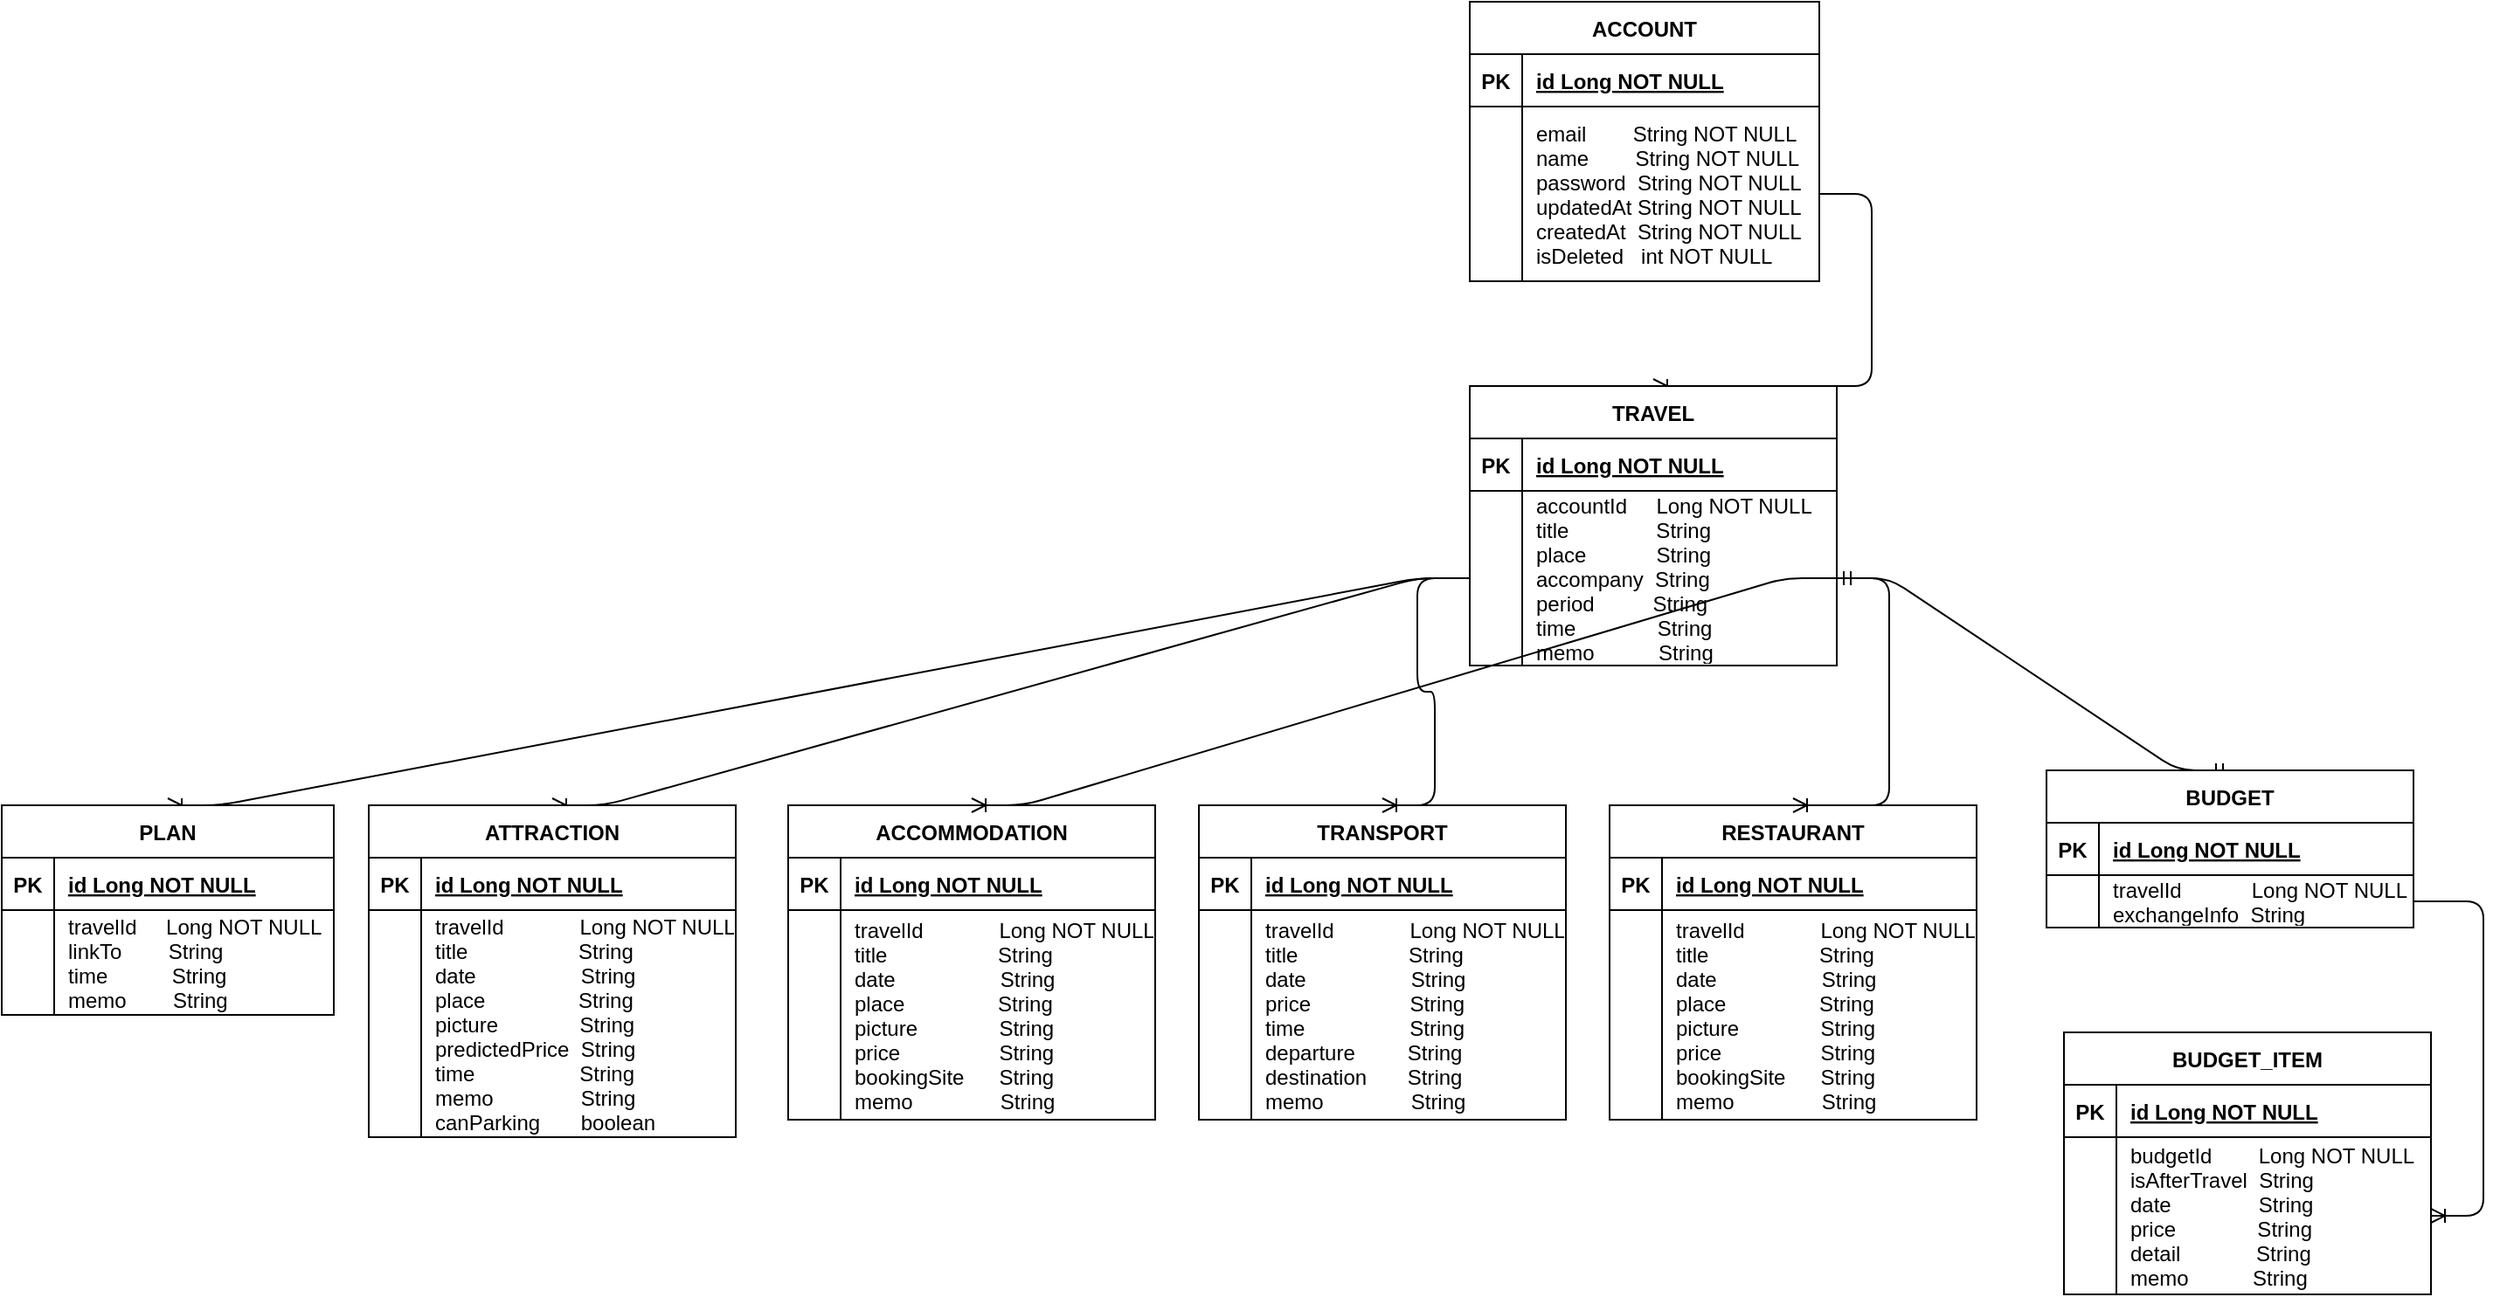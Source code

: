 <mxfile version="13.4.9" type="device"><diagram id="R2lEEEUBdFMjLlhIrx00" name="Page-1"><mxGraphModel dx="2276" dy="794" grid="1" gridSize="10" guides="1" tooltips="1" connect="1" arrows="1" fold="1" page="1" pageScale="1" pageWidth="850" pageHeight="1100" math="0" shadow="0" extFonts="Permanent Marker^https://fonts.googleapis.com/css?family=Permanent+Marker"><root><mxCell id="0"/><mxCell id="1" parent="0"/><mxCell id="_77yGDdiXlMoocpbxx36-9" value="" style="edgeStyle=entityRelationEdgeStyle;fontSize=12;html=1;endArrow=ERoneToMany;entryX=0.5;entryY=0;entryDx=0;entryDy=0;" parent="1" source="C-vyLk0tnHw3VtMMgP7b-17" target="_77yGDdiXlMoocpbxx36-2" edge="1"><mxGeometry width="100" height="100" relative="1" as="geometry"><mxPoint x="290" y="260" as="sourcePoint"/><mxPoint x="230" y="250" as="targetPoint"/></mxGeometry></mxCell><mxCell id="_77yGDdiXlMoocpbxx36-24" value="" style="edgeStyle=entityRelationEdgeStyle;fontSize=12;html=1;endArrow=ERmandOne;startArrow=ERmandOne;exitX=0.5;exitY=0;exitDx=0;exitDy=0;" parent="1" source="_77yGDdiXlMoocpbxx36-17" target="_77yGDdiXlMoocpbxx36-6" edge="1"><mxGeometry width="100" height="100" relative="1" as="geometry"><mxPoint x="590" y="680" as="sourcePoint"/><mxPoint x="690" y="580" as="targetPoint"/></mxGeometry></mxCell><mxCell id="_77yGDdiXlMoocpbxx36-25" value="" style="edgeStyle=entityRelationEdgeStyle;fontSize=12;html=1;endArrow=ERoneToMany;" parent="1" source="_77yGDdiXlMoocpbxx36-21" target="_77yGDdiXlMoocpbxx36-14" edge="1"><mxGeometry width="100" height="100" relative="1" as="geometry"><mxPoint x="670" y="640" as="sourcePoint"/><mxPoint x="160" y="630" as="targetPoint"/></mxGeometry></mxCell><mxCell id="_77yGDdiXlMoocpbxx36-17" value="BUDGET" style="shape=table;startSize=30;container=1;collapsible=1;childLayout=tableLayout;fixedRows=1;rowLines=0;fontStyle=1;align=center;resizeLast=1;" parent="1" vertex="1"><mxGeometry x="630" y="520" width="210" height="90" as="geometry"/></mxCell><mxCell id="_77yGDdiXlMoocpbxx36-18" value="" style="shape=partialRectangle;collapsible=0;dropTarget=0;pointerEvents=0;fillColor=none;points=[[0,0.5],[1,0.5]];portConstraint=eastwest;top=0;left=0;right=0;bottom=1;" parent="_77yGDdiXlMoocpbxx36-17" vertex="1"><mxGeometry y="30" width="210" height="30" as="geometry"/></mxCell><mxCell id="_77yGDdiXlMoocpbxx36-19" value="PK" style="shape=partialRectangle;overflow=hidden;connectable=0;fillColor=none;top=0;left=0;bottom=0;right=0;fontStyle=1;" parent="_77yGDdiXlMoocpbxx36-18" vertex="1"><mxGeometry width="30" height="30" as="geometry"/></mxCell><mxCell id="_77yGDdiXlMoocpbxx36-20" value="id Long NOT NULL " style="shape=partialRectangle;overflow=hidden;connectable=0;fillColor=none;top=0;left=0;bottom=0;right=0;align=left;spacingLeft=6;fontStyle=5;" parent="_77yGDdiXlMoocpbxx36-18" vertex="1"><mxGeometry x="30" width="180" height="30" as="geometry"/></mxCell><mxCell id="_77yGDdiXlMoocpbxx36-21" value="" style="shape=partialRectangle;collapsible=0;dropTarget=0;pointerEvents=0;fillColor=none;points=[[0,0.5],[1,0.5]];portConstraint=eastwest;top=0;left=0;right=0;bottom=0;" parent="_77yGDdiXlMoocpbxx36-17" vertex="1"><mxGeometry y="60" width="210" height="30" as="geometry"/></mxCell><mxCell id="_77yGDdiXlMoocpbxx36-22" value="" style="shape=partialRectangle;overflow=hidden;connectable=0;fillColor=none;top=0;left=0;bottom=0;right=0;" parent="_77yGDdiXlMoocpbxx36-21" vertex="1"><mxGeometry width="30" height="30" as="geometry"/></mxCell><mxCell id="_77yGDdiXlMoocpbxx36-23" value="travelId            Long NOT NULL&#10;exchangeInfo  String&#10;" style="shape=partialRectangle;overflow=hidden;connectable=0;fillColor=none;top=0;left=0;bottom=0;right=0;align=left;spacingLeft=6;" parent="_77yGDdiXlMoocpbxx36-21" vertex="1"><mxGeometry x="30" width="180" height="30" as="geometry"/></mxCell><mxCell id="_77yGDdiXlMoocpbxx36-10" value="BUDGET_ITEM" style="shape=table;startSize=30;container=1;collapsible=1;childLayout=tableLayout;fixedRows=1;rowLines=0;fontStyle=1;align=center;resizeLast=1;" parent="1" vertex="1"><mxGeometry x="640" y="670" width="210" height="150" as="geometry"/></mxCell><mxCell id="_77yGDdiXlMoocpbxx36-11" value="" style="shape=partialRectangle;collapsible=0;dropTarget=0;pointerEvents=0;fillColor=none;points=[[0,0.5],[1,0.5]];portConstraint=eastwest;top=0;left=0;right=0;bottom=1;" parent="_77yGDdiXlMoocpbxx36-10" vertex="1"><mxGeometry y="30" width="210" height="30" as="geometry"/></mxCell><mxCell id="_77yGDdiXlMoocpbxx36-12" value="PK" style="shape=partialRectangle;overflow=hidden;connectable=0;fillColor=none;top=0;left=0;bottom=0;right=0;fontStyle=1;" parent="_77yGDdiXlMoocpbxx36-11" vertex="1"><mxGeometry width="30" height="30" as="geometry"/></mxCell><mxCell id="_77yGDdiXlMoocpbxx36-13" value="id Long NOT NULL " style="shape=partialRectangle;overflow=hidden;connectable=0;fillColor=none;top=0;left=0;bottom=0;right=0;align=left;spacingLeft=6;fontStyle=5;" parent="_77yGDdiXlMoocpbxx36-11" vertex="1"><mxGeometry x="30" width="180" height="30" as="geometry"/></mxCell><mxCell id="_77yGDdiXlMoocpbxx36-14" value="" style="shape=partialRectangle;collapsible=0;dropTarget=0;pointerEvents=0;fillColor=none;points=[[0,0.5],[1,0.5]];portConstraint=eastwest;top=0;left=0;right=0;bottom=0;" parent="_77yGDdiXlMoocpbxx36-10" vertex="1"><mxGeometry y="60" width="210" height="90" as="geometry"/></mxCell><mxCell id="_77yGDdiXlMoocpbxx36-15" value="" style="shape=partialRectangle;overflow=hidden;connectable=0;fillColor=none;top=0;left=0;bottom=0;right=0;" parent="_77yGDdiXlMoocpbxx36-14" vertex="1"><mxGeometry width="30" height="90" as="geometry"/></mxCell><mxCell id="_77yGDdiXlMoocpbxx36-16" value="budgetId        Long NOT NULL&#10;isAfterTravel  String&#10;date               String &#10;price              String &#10;detail             String&#10;memo           String " style="shape=partialRectangle;overflow=hidden;connectable=0;fillColor=none;top=0;left=0;bottom=0;right=0;align=left;spacingLeft=6;" parent="_77yGDdiXlMoocpbxx36-14" vertex="1"><mxGeometry x="30" width="180" height="90" as="geometry"/></mxCell><mxCell id="_77yGDdiXlMoocpbxx36-34" value="" style="edgeStyle=entityRelationEdgeStyle;fontSize=12;html=1;endArrow=ERoneToMany;entryX=0.5;entryY=0;entryDx=0;entryDy=0;" parent="1" source="_77yGDdiXlMoocpbxx36-6" target="_77yGDdiXlMoocpbxx36-27" edge="1"><mxGeometry width="100" height="100" relative="1" as="geometry"><mxPoint x="210" y="440" as="sourcePoint"/><mxPoint x="230" y="700" as="targetPoint"/></mxGeometry></mxCell><mxCell id="_77yGDdiXlMoocpbxx36-42" value="" style="edgeStyle=entityRelationEdgeStyle;fontSize=12;html=1;endArrow=ERoneToMany;entryX=0.5;entryY=0;entryDx=0;entryDy=0;" parent="1" target="_77yGDdiXlMoocpbxx36-35" edge="1" source="_77yGDdiXlMoocpbxx36-6"><mxGeometry width="100" height="100" relative="1" as="geometry"><mxPoint x="500" y="485" as="sourcePoint"/><mxPoint x="145" y="540" as="targetPoint"/></mxGeometry></mxCell><mxCell id="U0u3CLeGnFLH9jzzW1JW-8" value="TRANSPORT" style="shape=table;startSize=30;container=1;collapsible=1;childLayout=tableLayout;fixedRows=1;rowLines=0;fontStyle=1;align=center;resizeLast=1;" vertex="1" parent="1"><mxGeometry x="145" y="540" width="210" height="180" as="geometry"/></mxCell><mxCell id="U0u3CLeGnFLH9jzzW1JW-9" value="" style="shape=partialRectangle;collapsible=0;dropTarget=0;pointerEvents=0;fillColor=none;points=[[0,0.5],[1,0.5]];portConstraint=eastwest;top=0;left=0;right=0;bottom=1;" vertex="1" parent="U0u3CLeGnFLH9jzzW1JW-8"><mxGeometry y="30" width="210" height="30" as="geometry"/></mxCell><mxCell id="U0u3CLeGnFLH9jzzW1JW-10" value="PK" style="shape=partialRectangle;overflow=hidden;connectable=0;fillColor=none;top=0;left=0;bottom=0;right=0;fontStyle=1;" vertex="1" parent="U0u3CLeGnFLH9jzzW1JW-9"><mxGeometry width="30" height="30" as="geometry"/></mxCell><mxCell id="U0u3CLeGnFLH9jzzW1JW-11" value="id Long NOT NULL " style="shape=partialRectangle;overflow=hidden;connectable=0;fillColor=none;top=0;left=0;bottom=0;right=0;align=left;spacingLeft=6;fontStyle=5;" vertex="1" parent="U0u3CLeGnFLH9jzzW1JW-9"><mxGeometry x="30" width="180" height="30" as="geometry"/></mxCell><mxCell id="U0u3CLeGnFLH9jzzW1JW-12" value="" style="shape=partialRectangle;collapsible=0;dropTarget=0;pointerEvents=0;fillColor=none;points=[[0,0.5],[1,0.5]];portConstraint=eastwest;top=0;left=0;right=0;bottom=0;" vertex="1" parent="U0u3CLeGnFLH9jzzW1JW-8"><mxGeometry y="60" width="210" height="120" as="geometry"/></mxCell><mxCell id="U0u3CLeGnFLH9jzzW1JW-13" value="" style="shape=partialRectangle;overflow=hidden;connectable=0;fillColor=none;top=0;left=0;bottom=0;right=0;" vertex="1" parent="U0u3CLeGnFLH9jzzW1JW-12"><mxGeometry width="30" height="120" as="geometry"/></mxCell><mxCell id="U0u3CLeGnFLH9jzzW1JW-14" value="travelId             Long NOT NULL&#10;title                   String&#10;date                  String&#10;price                 String &#10;time                  String &#10;departure         String &#10;destination       String&#10;memo               String     " style="shape=partialRectangle;overflow=hidden;connectable=0;fillColor=none;top=0;left=0;bottom=0;right=0;align=left;spacingLeft=6;" vertex="1" parent="U0u3CLeGnFLH9jzzW1JW-12"><mxGeometry x="30" width="180" height="120" as="geometry"/></mxCell><mxCell id="U0u3CLeGnFLH9jzzW1JW-1" value="ACCOMMODATION" style="shape=table;startSize=30;container=1;collapsible=1;childLayout=tableLayout;fixedRows=1;rowLines=0;fontStyle=1;align=center;resizeLast=1;" vertex="1" parent="1"><mxGeometry x="-90" y="540" width="210" height="180" as="geometry"/></mxCell><mxCell id="U0u3CLeGnFLH9jzzW1JW-2" value="" style="shape=partialRectangle;collapsible=0;dropTarget=0;pointerEvents=0;fillColor=none;points=[[0,0.5],[1,0.5]];portConstraint=eastwest;top=0;left=0;right=0;bottom=1;" vertex="1" parent="U0u3CLeGnFLH9jzzW1JW-1"><mxGeometry y="30" width="210" height="30" as="geometry"/></mxCell><mxCell id="U0u3CLeGnFLH9jzzW1JW-3" value="PK" style="shape=partialRectangle;overflow=hidden;connectable=0;fillColor=none;top=0;left=0;bottom=0;right=0;fontStyle=1;" vertex="1" parent="U0u3CLeGnFLH9jzzW1JW-2"><mxGeometry width="30" height="30" as="geometry"/></mxCell><mxCell id="U0u3CLeGnFLH9jzzW1JW-4" value="id Long NOT NULL " style="shape=partialRectangle;overflow=hidden;connectable=0;fillColor=none;top=0;left=0;bottom=0;right=0;align=left;spacingLeft=6;fontStyle=5;" vertex="1" parent="U0u3CLeGnFLH9jzzW1JW-2"><mxGeometry x="30" width="180" height="30" as="geometry"/></mxCell><mxCell id="U0u3CLeGnFLH9jzzW1JW-5" value="" style="shape=partialRectangle;collapsible=0;dropTarget=0;pointerEvents=0;fillColor=none;points=[[0,0.5],[1,0.5]];portConstraint=eastwest;top=0;left=0;right=0;bottom=0;" vertex="1" parent="U0u3CLeGnFLH9jzzW1JW-1"><mxGeometry y="60" width="210" height="120" as="geometry"/></mxCell><mxCell id="U0u3CLeGnFLH9jzzW1JW-6" value="" style="shape=partialRectangle;overflow=hidden;connectable=0;fillColor=none;top=0;left=0;bottom=0;right=0;" vertex="1" parent="U0u3CLeGnFLH9jzzW1JW-5"><mxGeometry width="30" height="120" as="geometry"/></mxCell><mxCell id="U0u3CLeGnFLH9jzzW1JW-7" value="travelId             Long NOT NULL&#10;title                   String&#10;date                  String&#10;place                String &#10;picture              String &#10;price                 String&#10;bookingSite      String&#10;memo               String" style="shape=partialRectangle;overflow=hidden;connectable=0;fillColor=none;top=0;left=0;bottom=0;right=0;align=left;spacingLeft=6;" vertex="1" parent="U0u3CLeGnFLH9jzzW1JW-5"><mxGeometry x="30" width="180" height="120" as="geometry"/></mxCell><mxCell id="_77yGDdiXlMoocpbxx36-35" value="ATTRACTION" style="shape=table;startSize=30;container=1;collapsible=1;childLayout=tableLayout;fixedRows=1;rowLines=0;fontStyle=1;align=center;resizeLast=1;" parent="1" vertex="1"><mxGeometry x="-330" y="540" width="210" height="190" as="geometry"/></mxCell><mxCell id="_77yGDdiXlMoocpbxx36-36" value="" style="shape=partialRectangle;collapsible=0;dropTarget=0;pointerEvents=0;fillColor=none;points=[[0,0.5],[1,0.5]];portConstraint=eastwest;top=0;left=0;right=0;bottom=1;" parent="_77yGDdiXlMoocpbxx36-35" vertex="1"><mxGeometry y="30" width="210" height="30" as="geometry"/></mxCell><mxCell id="_77yGDdiXlMoocpbxx36-37" value="PK" style="shape=partialRectangle;overflow=hidden;connectable=0;fillColor=none;top=0;left=0;bottom=0;right=0;fontStyle=1;" parent="_77yGDdiXlMoocpbxx36-36" vertex="1"><mxGeometry width="30" height="30" as="geometry"/></mxCell><mxCell id="_77yGDdiXlMoocpbxx36-38" value="id Long NOT NULL " style="shape=partialRectangle;overflow=hidden;connectable=0;fillColor=none;top=0;left=0;bottom=0;right=0;align=left;spacingLeft=6;fontStyle=5;" parent="_77yGDdiXlMoocpbxx36-36" vertex="1"><mxGeometry x="30" width="180" height="30" as="geometry"/></mxCell><mxCell id="_77yGDdiXlMoocpbxx36-39" value="" style="shape=partialRectangle;collapsible=0;dropTarget=0;pointerEvents=0;fillColor=none;points=[[0,0.5],[1,0.5]];portConstraint=eastwest;top=0;left=0;right=0;bottom=0;" parent="_77yGDdiXlMoocpbxx36-35" vertex="1"><mxGeometry y="60" width="210" height="130" as="geometry"/></mxCell><mxCell id="_77yGDdiXlMoocpbxx36-40" value="" style="shape=partialRectangle;overflow=hidden;connectable=0;fillColor=none;top=0;left=0;bottom=0;right=0;" parent="_77yGDdiXlMoocpbxx36-39" vertex="1"><mxGeometry width="30" height="130" as="geometry"/></mxCell><mxCell id="_77yGDdiXlMoocpbxx36-41" value="travelId             Long NOT NULL&#10;title                   String&#10;date                  String&#10;place                String &#10;picture              String &#10;predictedPrice  String&#10;time                  String &#10;memo               String&#10;canParking       boolean" style="shape=partialRectangle;overflow=hidden;connectable=0;fillColor=none;top=0;left=0;bottom=0;right=0;align=left;spacingLeft=6;" parent="_77yGDdiXlMoocpbxx36-39" vertex="1"><mxGeometry x="30" width="180" height="130" as="geometry"/></mxCell><mxCell id="_77yGDdiXlMoocpbxx36-27" value="PLAN" style="shape=table;startSize=30;container=1;collapsible=1;childLayout=tableLayout;fixedRows=1;rowLines=0;fontStyle=1;align=center;resizeLast=1;" parent="1" vertex="1"><mxGeometry x="-540" y="540" width="190" height="120" as="geometry"/></mxCell><mxCell id="_77yGDdiXlMoocpbxx36-28" value="" style="shape=partialRectangle;collapsible=0;dropTarget=0;pointerEvents=0;fillColor=none;points=[[0,0.5],[1,0.5]];portConstraint=eastwest;top=0;left=0;right=0;bottom=1;" parent="_77yGDdiXlMoocpbxx36-27" vertex="1"><mxGeometry y="30" width="190" height="30" as="geometry"/></mxCell><mxCell id="_77yGDdiXlMoocpbxx36-29" value="PK" style="shape=partialRectangle;overflow=hidden;connectable=0;fillColor=none;top=0;left=0;bottom=0;right=0;fontStyle=1;" parent="_77yGDdiXlMoocpbxx36-28" vertex="1"><mxGeometry width="30" height="30" as="geometry"/></mxCell><mxCell id="_77yGDdiXlMoocpbxx36-30" value="id Long NOT NULL " style="shape=partialRectangle;overflow=hidden;connectable=0;fillColor=none;top=0;left=0;bottom=0;right=0;align=left;spacingLeft=6;fontStyle=5;" parent="_77yGDdiXlMoocpbxx36-28" vertex="1"><mxGeometry x="30" width="160" height="30" as="geometry"/></mxCell><mxCell id="_77yGDdiXlMoocpbxx36-31" value="" style="shape=partialRectangle;collapsible=0;dropTarget=0;pointerEvents=0;fillColor=none;points=[[0,0.5],[1,0.5]];portConstraint=eastwest;top=0;left=0;right=0;bottom=0;" parent="_77yGDdiXlMoocpbxx36-27" vertex="1"><mxGeometry y="60" width="190" height="60" as="geometry"/></mxCell><mxCell id="_77yGDdiXlMoocpbxx36-32" value="" style="shape=partialRectangle;overflow=hidden;connectable=0;fillColor=none;top=0;left=0;bottom=0;right=0;" parent="_77yGDdiXlMoocpbxx36-31" vertex="1"><mxGeometry width="30" height="60" as="geometry"/></mxCell><mxCell id="_77yGDdiXlMoocpbxx36-33" value="travelId     Long NOT NULL&#10;linkTo        String&#10;time           String &#10;memo        String " style="shape=partialRectangle;overflow=hidden;connectable=0;fillColor=none;top=0;left=0;bottom=0;right=0;align=left;spacingLeft=6;" parent="_77yGDdiXlMoocpbxx36-31" vertex="1"><mxGeometry x="30" width="160" height="60" as="geometry"/></mxCell><mxCell id="U0u3CLeGnFLH9jzzW1JW-15" value="RESTAURANT" style="shape=table;startSize=30;container=1;collapsible=1;childLayout=tableLayout;fixedRows=1;rowLines=0;fontStyle=1;align=center;resizeLast=1;" vertex="1" parent="1"><mxGeometry x="380" y="540" width="210" height="180" as="geometry"/></mxCell><mxCell id="U0u3CLeGnFLH9jzzW1JW-16" value="" style="shape=partialRectangle;collapsible=0;dropTarget=0;pointerEvents=0;fillColor=none;points=[[0,0.5],[1,0.5]];portConstraint=eastwest;top=0;left=0;right=0;bottom=1;" vertex="1" parent="U0u3CLeGnFLH9jzzW1JW-15"><mxGeometry y="30" width="210" height="30" as="geometry"/></mxCell><mxCell id="U0u3CLeGnFLH9jzzW1JW-17" value="PK" style="shape=partialRectangle;overflow=hidden;connectable=0;fillColor=none;top=0;left=0;bottom=0;right=0;fontStyle=1;" vertex="1" parent="U0u3CLeGnFLH9jzzW1JW-16"><mxGeometry width="30" height="30" as="geometry"/></mxCell><mxCell id="U0u3CLeGnFLH9jzzW1JW-18" value="id Long NOT NULL " style="shape=partialRectangle;overflow=hidden;connectable=0;fillColor=none;top=0;left=0;bottom=0;right=0;align=left;spacingLeft=6;fontStyle=5;" vertex="1" parent="U0u3CLeGnFLH9jzzW1JW-16"><mxGeometry x="30" width="180" height="30" as="geometry"/></mxCell><mxCell id="U0u3CLeGnFLH9jzzW1JW-19" value="" style="shape=partialRectangle;collapsible=0;dropTarget=0;pointerEvents=0;fillColor=none;points=[[0,0.5],[1,0.5]];portConstraint=eastwest;top=0;left=0;right=0;bottom=0;" vertex="1" parent="U0u3CLeGnFLH9jzzW1JW-15"><mxGeometry y="60" width="210" height="120" as="geometry"/></mxCell><mxCell id="U0u3CLeGnFLH9jzzW1JW-20" value="" style="shape=partialRectangle;overflow=hidden;connectable=0;fillColor=none;top=0;left=0;bottom=0;right=0;" vertex="1" parent="U0u3CLeGnFLH9jzzW1JW-19"><mxGeometry width="30" height="120" as="geometry"/></mxCell><mxCell id="U0u3CLeGnFLH9jzzW1JW-21" value="travelId             Long NOT NULL&#10;title                   String&#10;date                  String&#10;place                String &#10;picture              String &#10;price                 String&#10;bookingSite      String&#10;memo               String" style="shape=partialRectangle;overflow=hidden;connectable=0;fillColor=none;top=0;left=0;bottom=0;right=0;align=left;spacingLeft=6;" vertex="1" parent="U0u3CLeGnFLH9jzzW1JW-19"><mxGeometry x="30" width="180" height="120" as="geometry"/></mxCell><mxCell id="U0u3CLeGnFLH9jzzW1JW-22" value="" style="edgeStyle=entityRelationEdgeStyle;fontSize=12;html=1;endArrow=ERoneToMany;entryX=0.5;entryY=0;entryDx=0;entryDy=0;" edge="1" parent="1" source="_77yGDdiXlMoocpbxx36-6" target="U0u3CLeGnFLH9jzzW1JW-15"><mxGeometry width="100" height="100" relative="1" as="geometry"><mxPoint x="320" y="620" as="sourcePoint"/><mxPoint x="420" y="520" as="targetPoint"/></mxGeometry></mxCell><mxCell id="U0u3CLeGnFLH9jzzW1JW-23" value="" style="edgeStyle=entityRelationEdgeStyle;fontSize=12;html=1;endArrow=ERoneToMany;entryX=0.5;entryY=0;entryDx=0;entryDy=0;" edge="1" parent="1" source="_77yGDdiXlMoocpbxx36-6" target="U0u3CLeGnFLH9jzzW1JW-8"><mxGeometry width="100" height="100" relative="1" as="geometry"><mxPoint x="220" y="420" as="sourcePoint"/><mxPoint x="150" y="360" as="targetPoint"/></mxGeometry></mxCell><mxCell id="U0u3CLeGnFLH9jzzW1JW-24" value="" style="edgeStyle=entityRelationEdgeStyle;fontSize=12;html=1;endArrow=ERoneToMany;entryX=0.5;entryY=0;entryDx=0;entryDy=0;exitX=1;exitY=0.5;exitDx=0;exitDy=0;" edge="1" parent="1" source="_77yGDdiXlMoocpbxx36-6" target="U0u3CLeGnFLH9jzzW1JW-1"><mxGeometry width="100" height="100" relative="1" as="geometry"><mxPoint x="150" y="460" as="sourcePoint"/><mxPoint x="160" y="370" as="targetPoint"/></mxGeometry></mxCell><mxCell id="_77yGDdiXlMoocpbxx36-2" value="TRAVEL" style="shape=table;startSize=30;container=1;collapsible=1;childLayout=tableLayout;fixedRows=1;rowLines=0;fontStyle=1;align=center;resizeLast=1;" parent="1" vertex="1"><mxGeometry x="300" y="300" width="210" height="160" as="geometry"/></mxCell><mxCell id="_77yGDdiXlMoocpbxx36-3" value="" style="shape=partialRectangle;collapsible=0;dropTarget=0;pointerEvents=0;fillColor=none;points=[[0,0.5],[1,0.5]];portConstraint=eastwest;top=0;left=0;right=0;bottom=1;" parent="_77yGDdiXlMoocpbxx36-2" vertex="1"><mxGeometry y="30" width="210" height="30" as="geometry"/></mxCell><mxCell id="_77yGDdiXlMoocpbxx36-4" value="PK" style="shape=partialRectangle;overflow=hidden;connectable=0;fillColor=none;top=0;left=0;bottom=0;right=0;fontStyle=1;" parent="_77yGDdiXlMoocpbxx36-3" vertex="1"><mxGeometry width="30" height="30" as="geometry"/></mxCell><mxCell id="_77yGDdiXlMoocpbxx36-5" value="id Long NOT NULL " style="shape=partialRectangle;overflow=hidden;connectable=0;fillColor=none;top=0;left=0;bottom=0;right=0;align=left;spacingLeft=6;fontStyle=5;" parent="_77yGDdiXlMoocpbxx36-3" vertex="1"><mxGeometry x="30" width="180" height="30" as="geometry"/></mxCell><mxCell id="_77yGDdiXlMoocpbxx36-6" value="" style="shape=partialRectangle;collapsible=0;dropTarget=0;pointerEvents=0;fillColor=none;points=[[0,0.5],[1,0.5]];portConstraint=eastwest;top=0;left=0;right=0;bottom=0;" parent="_77yGDdiXlMoocpbxx36-2" vertex="1"><mxGeometry y="60" width="210" height="100" as="geometry"/></mxCell><mxCell id="_77yGDdiXlMoocpbxx36-7" value="" style="shape=partialRectangle;overflow=hidden;connectable=0;fillColor=none;top=0;left=0;bottom=0;right=0;" parent="_77yGDdiXlMoocpbxx36-6" vertex="1"><mxGeometry width="30" height="100" as="geometry"/></mxCell><mxCell id="_77yGDdiXlMoocpbxx36-8" value="accountId     Long NOT NULL&#10;title               String&#10;place            String &#10;accompany  String &#10;period          String&#10;time              String &#10;memo           String " style="shape=partialRectangle;overflow=hidden;connectable=0;fillColor=none;top=0;left=0;bottom=0;right=0;align=left;spacingLeft=6;" parent="_77yGDdiXlMoocpbxx36-6" vertex="1"><mxGeometry x="30" width="180" height="100" as="geometry"/></mxCell><mxCell id="C-vyLk0tnHw3VtMMgP7b-13" value="ACCOUNT" style="shape=table;startSize=30;container=1;collapsible=1;childLayout=tableLayout;fixedRows=1;rowLines=0;fontStyle=1;align=center;resizeLast=1;" parent="1" vertex="1"><mxGeometry x="300" y="80" width="200" height="160" as="geometry"/></mxCell><mxCell id="C-vyLk0tnHw3VtMMgP7b-14" value="" style="shape=partialRectangle;collapsible=0;dropTarget=0;pointerEvents=0;fillColor=none;points=[[0,0.5],[1,0.5]];portConstraint=eastwest;top=0;left=0;right=0;bottom=1;" parent="C-vyLk0tnHw3VtMMgP7b-13" vertex="1"><mxGeometry y="30" width="200" height="30" as="geometry"/></mxCell><mxCell id="C-vyLk0tnHw3VtMMgP7b-15" value="PK" style="shape=partialRectangle;overflow=hidden;connectable=0;fillColor=none;top=0;left=0;bottom=0;right=0;fontStyle=1;" parent="C-vyLk0tnHw3VtMMgP7b-14" vertex="1"><mxGeometry width="30" height="30" as="geometry"/></mxCell><mxCell id="C-vyLk0tnHw3VtMMgP7b-16" value="id Long NOT NULL " style="shape=partialRectangle;overflow=hidden;connectable=0;fillColor=none;top=0;left=0;bottom=0;right=0;align=left;spacingLeft=6;fontStyle=5;" parent="C-vyLk0tnHw3VtMMgP7b-14" vertex="1"><mxGeometry x="30" width="170" height="30" as="geometry"/></mxCell><mxCell id="C-vyLk0tnHw3VtMMgP7b-17" value="" style="shape=partialRectangle;collapsible=0;dropTarget=0;pointerEvents=0;fillColor=none;points=[[0,0.5],[1,0.5]];portConstraint=eastwest;top=0;left=0;right=0;bottom=0;" parent="C-vyLk0tnHw3VtMMgP7b-13" vertex="1"><mxGeometry y="60" width="200" height="100" as="geometry"/></mxCell><mxCell id="C-vyLk0tnHw3VtMMgP7b-18" value="" style="shape=partialRectangle;overflow=hidden;connectable=0;fillColor=none;top=0;left=0;bottom=0;right=0;" parent="C-vyLk0tnHw3VtMMgP7b-17" vertex="1"><mxGeometry width="30" height="100" as="geometry"/></mxCell><mxCell id="C-vyLk0tnHw3VtMMgP7b-19" value="email        String NOT NULL&#10;name        String NOT NULL&#10;password  String NOT NULL&#10;updatedAt String NOT NULL&#10;createdAt  String NOT NULL&#10;isDeleted   int NOT NULL" style="shape=partialRectangle;overflow=hidden;connectable=0;fillColor=none;top=0;left=0;bottom=0;right=0;align=left;spacingLeft=6;" parent="C-vyLk0tnHw3VtMMgP7b-17" vertex="1"><mxGeometry x="30" width="170" height="100" as="geometry"/></mxCell></root></mxGraphModel></diagram></mxfile>